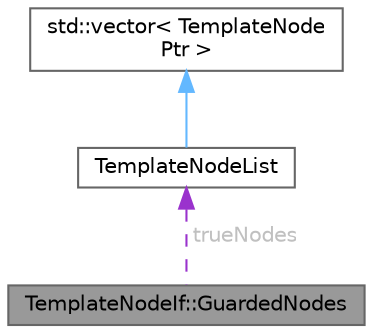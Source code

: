 digraph "TemplateNodeIf::GuardedNodes"
{
 // INTERACTIVE_SVG=YES
 // LATEX_PDF_SIZE
  bgcolor="transparent";
  edge [fontname=Helvetica,fontsize=10,labelfontname=Helvetica,labelfontsize=10];
  node [fontname=Helvetica,fontsize=10,shape=box,height=0.2,width=0.4];
  Node1 [id="Node000001",label="TemplateNodeIf::GuardedNodes",height=0.2,width=0.4,color="gray40", fillcolor="grey60", style="filled", fontcolor="black"];
  Node2 -> Node1 [id="edge1_Node000001_Node000002",dir="back",color="darkorchid3",style="dashed",label=" trueNodes",fontcolor="grey" ];
  Node2 [id="Node000002",label="TemplateNodeList",height=0.2,width=0.4,color="gray40", fillcolor="white", style="filled",URL="$df/daf/class_template_node_list.html",tooltip="Class representing a list of AST nodes in a template."];
  Node3 -> Node2 [id="edge2_Node000002_Node000003",dir="back",color="steelblue1",style="solid"];
  Node3 [id="Node000003",label="std::vector\< TemplateNode\lPtr \>",height=0.2,width=0.4,color="gray40", fillcolor="white", style="filled"];
}
